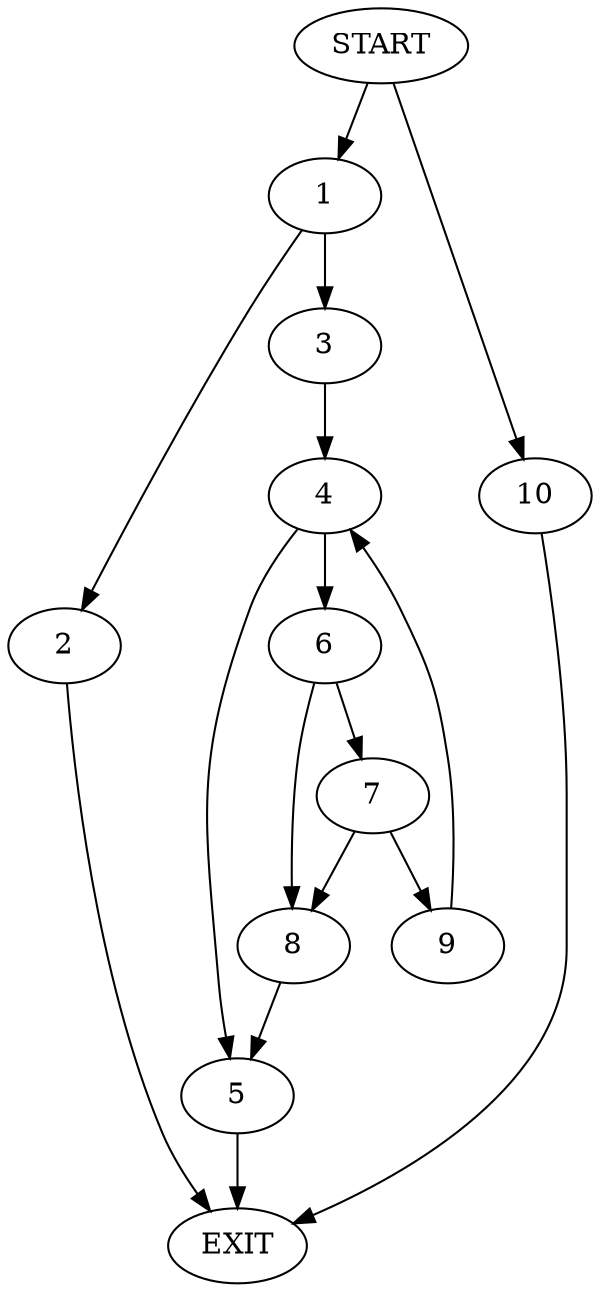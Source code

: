 digraph {
0 [label="START"]
11 [label="EXIT"]
0 -> 1
1 -> 2
1 -> 3
2 -> 11
3 -> 4
4 -> 5
4 -> 6
5 -> 11
6 -> 7
6 -> 8
8 -> 5
7 -> 8
7 -> 9
9 -> 4
0 -> 10
10 -> 11
}
